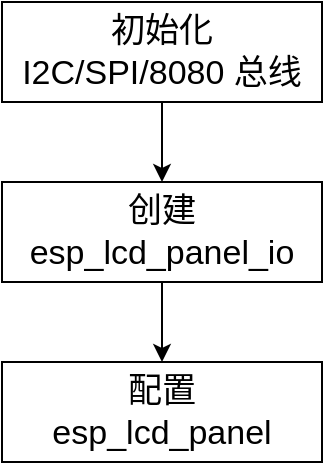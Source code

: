 <mxfile>
    <diagram id="ZN-Y50-iOPjWMrZlISFB" name="Page-1">
        <mxGraphModel dx="369" dy="597" grid="1" gridSize="10" guides="1" tooltips="1" connect="1" arrows="1" fold="1" page="1" pageScale="1" pageWidth="827" pageHeight="1169" background="#ffffff" math="0" shadow="0">
            <root>
                <mxCell id="0"/>
                <mxCell id="1" parent="0"/>
                <mxCell id="15" style="edgeStyle=none;html=1;exitX=0.5;exitY=1;exitDx=0;exitDy=0;entryX=0.5;entryY=0;entryDx=0;entryDy=0;strokeColor=#000000;" edge="1" parent="1" source="2" target="13">
                    <mxGeometry relative="1" as="geometry"/>
                </mxCell>
                <mxCell id="2" value="初始化&lt;br&gt;I2C/SPI/8080 总线" style="whiteSpace=wrap;html=1;fillColor=#FFFFFF;fontColor=#000000;strokeColor=#000000;fontSize=17;" parent="1" vertex="1">
                    <mxGeometry x="240" y="150" width="160" height="50" as="geometry"/>
                </mxCell>
                <mxCell id="16" style="edgeStyle=none;html=1;exitX=0.5;exitY=1;exitDx=0;exitDy=0;entryX=0.5;entryY=0;entryDx=0;entryDy=0;strokeColor=#000000;" edge="1" parent="1" source="13" target="14">
                    <mxGeometry relative="1" as="geometry"/>
                </mxCell>
                <mxCell id="13" value="创建 esp_lcd_panel_io" style="whiteSpace=wrap;html=1;fillColor=#FFFFFF;fontColor=#000000;strokeColor=#000000;fontSize=17;" vertex="1" parent="1">
                    <mxGeometry x="240" y="240" width="160" height="50" as="geometry"/>
                </mxCell>
                <mxCell id="14" value="配置 &lt;br&gt;esp_lcd_panel" style="whiteSpace=wrap;html=1;fillColor=#FFFFFF;fontColor=#000000;strokeColor=#000000;fontSize=17;" vertex="1" parent="1">
                    <mxGeometry x="240" y="330" width="160" height="50" as="geometry"/>
                </mxCell>
            </root>
        </mxGraphModel>
    </diagram>
</mxfile>